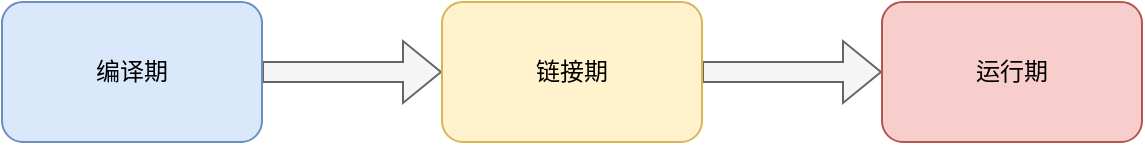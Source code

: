 <mxfile version="15.0.4" type="device"><diagram id="cLMoAkI00MQ6Xs6UWcMe" name="Page-1"><mxGraphModel dx="1140" dy="694" grid="1" gridSize="10" guides="1" tooltips="1" connect="1" arrows="1" fold="1" page="1" pageScale="1" pageWidth="827" pageHeight="1169" math="0" shadow="0"><root><mxCell id="0"/><mxCell id="1" parent="0"/><mxCell id="zeEDnSFWsMw8haD6gxcX-6" style="edgeStyle=orthogonalEdgeStyle;rounded=0;orthogonalLoop=1;jettySize=auto;html=1;entryX=0;entryY=0.5;entryDx=0;entryDy=0;shape=flexArrow;fillColor=#f5f5f5;strokeColor=#666666;" edge="1" parent="1" source="zeEDnSFWsMw8haD6gxcX-1" target="zeEDnSFWsMw8haD6gxcX-4"><mxGeometry relative="1" as="geometry"><mxPoint x="360" y="295" as="targetPoint"/></mxGeometry></mxCell><mxCell id="zeEDnSFWsMw8haD6gxcX-1" value="编译期" style="rounded=1;whiteSpace=wrap;html=1;fillColor=#dae8fc;strokeColor=#6c8ebf;" vertex="1" parent="1"><mxGeometry x="150" y="260" width="130" height="70" as="geometry"/></mxCell><mxCell id="zeEDnSFWsMw8haD6gxcX-7" style="edgeStyle=orthogonalEdgeStyle;shape=flexArrow;rounded=0;orthogonalLoop=1;jettySize=auto;html=1;entryX=0;entryY=0.5;entryDx=0;entryDy=0;fillColor=#f5f5f5;strokeColor=#666666;" edge="1" parent="1" source="zeEDnSFWsMw8haD6gxcX-4" target="zeEDnSFWsMw8haD6gxcX-5"><mxGeometry relative="1" as="geometry"/></mxCell><mxCell id="zeEDnSFWsMw8haD6gxcX-4" value="链接期" style="rounded=1;whiteSpace=wrap;html=1;fillColor=#fff2cc;strokeColor=#d6b656;" vertex="1" parent="1"><mxGeometry x="370" y="260" width="130" height="70" as="geometry"/></mxCell><mxCell id="zeEDnSFWsMw8haD6gxcX-5" value="运行期" style="rounded=1;whiteSpace=wrap;html=1;fillColor=#f8cecc;strokeColor=#b85450;" vertex="1" parent="1"><mxGeometry x="590" y="260" width="130" height="70" as="geometry"/></mxCell></root></mxGraphModel></diagram></mxfile>